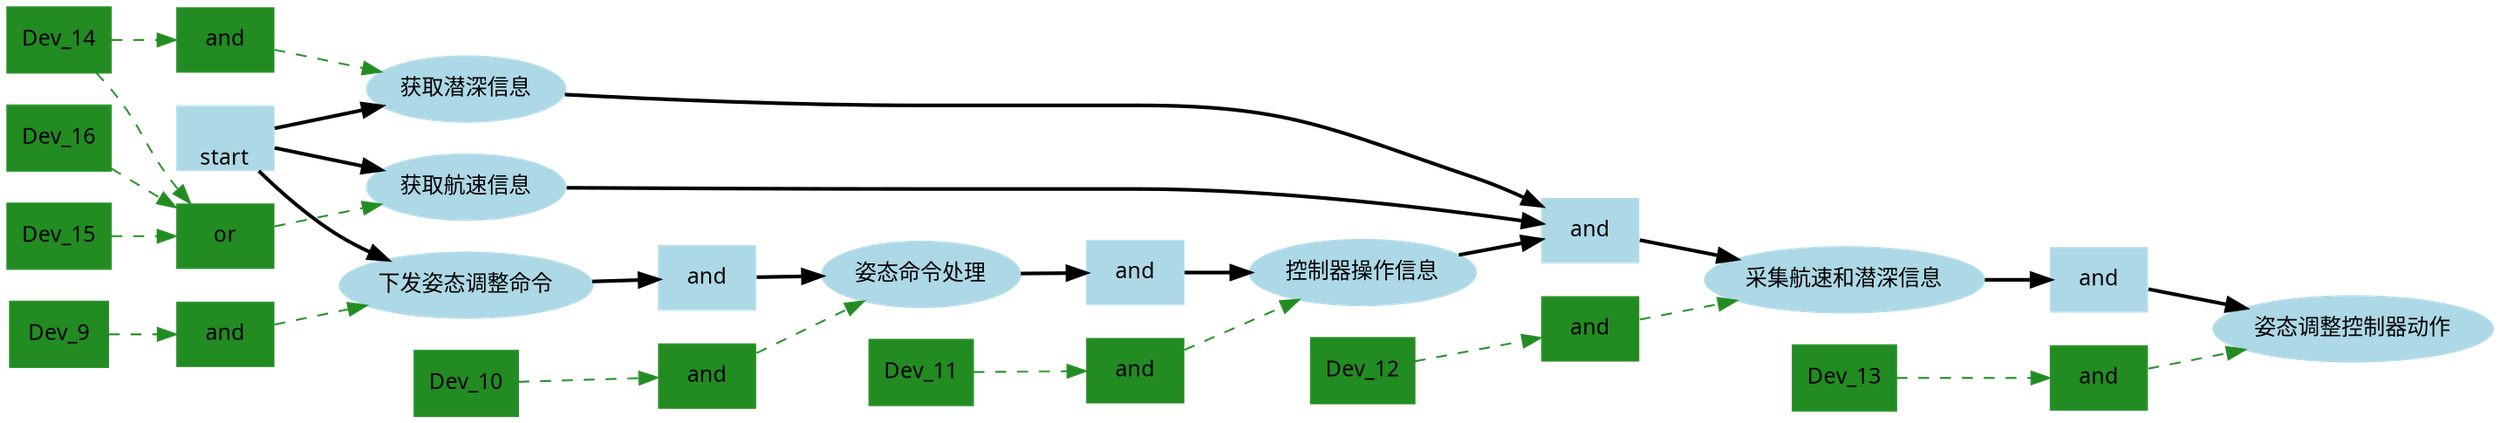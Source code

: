 digraph qing{
	rankdir = LR;
graph [bgcolor = transparent]
	node [shape = "ellipse", style = "filled", color = "lightblue", fontname = "FangSong", fontsize = "12"];
	edge [style = "bold", color = "black", fontname = "Microsoft Yahei", fontsize = "12", penwidth = "2"];
	start [shape = "none", image = "C:/719/2017_06_10_Total/image/workflowModelImage/start.png", labelloc = b];
	7[label = 下发姿态调整命令];
	start -> 7;
	node [shape = "box", style = "filled", color = "forestgreen", fontname = "FangSong", fontsize = "12"];
	edge [style = "dashed", color = "forestgreen", fontname = "FangSong", fontsize = "12", penwidth = "1"];
	and_device_7[label = "and", shape = "none", image = "C:/719/2017_06_10_Total/image/workflowModelImage/and.png"];
	and_device_7->7;
	Dev_9 -> and_device_7;

	node [shape = "ellipse", style = "filled", color = "lightblue", fontname = "FangSong", fontsize = "12"];
	edge [style = "bold", color = "black", fontname = "Microsoft Yahei", fontsize = "12", penwidth = "2"];
	and_task_8[label = "and", shape = "none", image = "C:/719/2017_06_10_Total/image/workflowModelImage/and.png"];
	and_task_8->8;
	7[label = 下发姿态调整命令];
	8[label = 姿态命令处理];
	7 -> and_task_8;
	node [shape = "box", style = "filled", color = "forestgreen", fontname = "FangSong", fontsize = "12"];
	edge [style = "dashed", color = "forestgreen", fontname = "FangSong", fontsize = "12", penwidth = "1"];
	and_device_8[label = "and", shape = "none", image = "C:/719/2017_06_10_Total/image/workflowModelImage/and.png"];
	and_device_8->8;
	Dev_10 -> and_device_8;

	node [shape = "ellipse", style = "filled", color = "lightblue", fontname = "FangSong", fontsize = "12"];
	edge [style = "bold", color = "black", fontname = "Microsoft Yahei", fontsize = "12", penwidth = "2"];
	and_task_9[label = "and", shape = "none", image = "C:/719/2017_06_10_Total/image/workflowModelImage/and.png"];
	and_task_9->9;
	8[label = 姿态命令处理];
	9[label = 控制器操作信息];
	8 -> and_task_9;
	node [shape = "box", style = "filled", color = "forestgreen", fontname = "FangSong", fontsize = "12"];
	edge [style = "dashed", color = "forestgreen", fontname = "FangSong", fontsize = "12", penwidth = "1"];
	and_device_9[label = "and", shape = "none", image = "C:/719/2017_06_10_Total/image/workflowModelImage/and.png"];
	and_device_9->9;
	Dev_11 -> and_device_9;

	node [shape = "ellipse", style = "filled", color = "lightblue", fontname = "FangSong", fontsize = "12"];
	edge [style = "bold", color = "black", fontname = "Microsoft Yahei", fontsize = "12", penwidth = "2"];
	and_task_10[label = "and", shape = "none", image = "C:/719/2017_06_10_Total/image/workflowModelImage/and.png"];
	and_task_10->10;
	9[label = 控制器操作信息];
	10[label = 采集航速和潜深信息];
	9 -> and_task_10;
	11[label = 获取潜深信息];
	10[label = 采集航速和潜深信息];
	11 -> and_task_10;
	12[label = 获取航速信息];
	10[label = 采集航速和潜深信息];
	12 -> and_task_10;
	node [shape = "box", style = "filled", color = "forestgreen", fontname = "FangSong", fontsize = "12"];
	edge [style = "dashed", color = "forestgreen", fontname = "FangSong", fontsize = "12", penwidth = "1"];
	and_device_10[label = "and", shape = "none", image = "C:/719/2017_06_10_Total/image/workflowModelImage/and.png"];
	and_device_10->10;
	Dev_12 -> and_device_10;

	node [shape = "ellipse", style = "filled", color = "lightblue", fontname = "FangSong", fontsize = "12"];
	edge [style = "bold", color = "black", fontname = "Microsoft Yahei", fontsize = "12", penwidth = "2"];
	start [shape = "none", image = "C:/719/2017_06_10_Total/image/workflowModelImage/start.png", labelloc = b];
	11[label = 获取潜深信息];
	start -> 11;
	node [shape = "box", style = "filled", color = "forestgreen", fontname = "FangSong", fontsize = "12"];
	edge [style = "dashed", color = "forestgreen", fontname = "FangSong", fontsize = "12", penwidth = "1"];
	and_device_11[label = "and", shape = "none", image = "C:/719/2017_06_10_Total/image/workflowModelImage/and.png"];
	and_device_11->11;
	Dev_14 -> and_device_11;

	node [shape = "ellipse", style = "filled", color = "lightblue", fontname = "FangSong", fontsize = "12"];
	edge [style = "bold", color = "black", fontname = "Microsoft Yahei", fontsize = "12", penwidth = "2"];
	start [shape = "none", image = "C:/719/2017_06_10_Total/image/workflowModelImage/start.png", labelloc = b];
	12[label = 获取航速信息];
	start -> 12;
	node [shape = "box", style = "filled", color = "forestgreen", fontname = "FangSong", fontsize = "12"];
	edge [style = "dashed", color = "forestgreen", fontname = "FangSong", fontsize = "12", penwidth = "1"];
	or_device_12[label = "or", shape = "none", image = "C:/719/2017_06_10_Total/image/workflowModelImage/or.png"];
	or_device_12->12;
	Dev_14 -> or_device_12;
	Dev_15 -> or_device_12;
	Dev_16 -> or_device_12;

	node [shape = "ellipse", style = "filled", color = "lightblue", fontname = "FangSong", fontsize = "12"];
	edge [style = "bold", color = "black", fontname = "Microsoft Yahei", fontsize = "12", penwidth = "2"];
	and_task_13[label = "and", shape = "none", image = "C:/719/2017_06_10_Total/image/workflowModelImage/and.png"];
	and_task_13->13;
	10[label = 采集航速和潜深信息];
	13[label = 姿态调整控制器动作];
	10 -> and_task_13;
	node [shape = "box", style = "filled", color = "forestgreen", fontname = "FangSong", fontsize = "12"];
	edge [style = "dashed", color = "forestgreen", fontname = "FangSong", fontsize = "12", penwidth = "1"];
	and_device_13[label = "and", shape = "none", image = "C:/719/2017_06_10_Total/image/workflowModelImage/and.png"];
	and_device_13->13;
	Dev_13 -> and_device_13;

}
